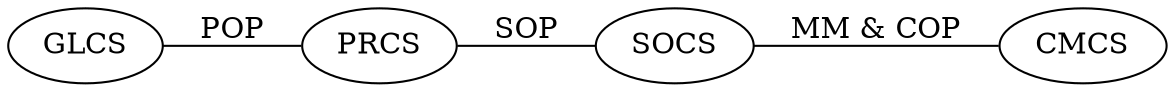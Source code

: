 graph "Riegl coordinate systems" {
    rankdir = LR;
    GLCS -- PRCS [label="POP"];
    PRCS -- SOCS [label="SOP"];
    SOCS -- CMCS [label="MM & COP"];
}
